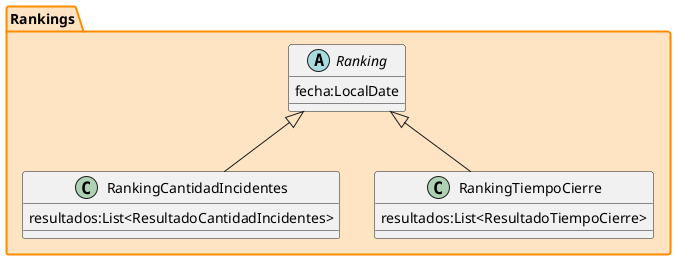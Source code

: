 @startuml
'https://plantuml.com/class-diagram
package Rankings #back:bisque;line:darkorange;line.bold {
    abstract class Ranking{
        fecha:LocalDate
    }
    class RankingCantidadIncidentes extends Ranking{
        resultados:List<ResultadoCantidadIncidentes>
    }
    class RankingTiempoCierre  extends Ranking{
        resultados:List<ResultadoTiempoCierre>
    }
}
@enduml